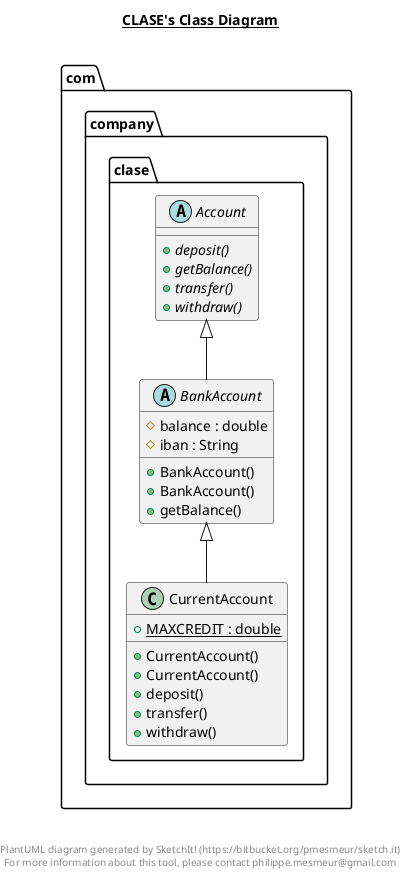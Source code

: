 @startuml

title __CLASE's Class Diagram__\n

  namespace com.company {
    namespace clase {
      abstract class com.company.clase.Account {
          {abstract} + deposit()
          {abstract} + getBalance()
          {abstract} + transfer()
          {abstract} + withdraw()
      }
    }
  }
  

  namespace com.company {
    namespace clase {
      abstract class com.company.clase.BankAccount {
          # balance : double
          # iban : String
          + BankAccount()
          + BankAccount()
          + getBalance()
      }
    }
  }
  

  namespace com.company {
    namespace clase {
      class com.company.clase.CurrentAccount {
          {static} + MAXCREDIT : double
          + CurrentAccount()
          + CurrentAccount()
          + deposit()
          + transfer()
          + withdraw()
      }
    }
  }
  

  com.company.clase.BankAccount -up-|> com.company.clase.Account
  com.company.clase.CurrentAccount -up-|> com.company.clase.BankAccount


right footer


PlantUML diagram generated by SketchIt! (https://bitbucket.org/pmesmeur/sketch.it)
For more information about this tool, please contact philippe.mesmeur@gmail.com
endfooter

@enduml

